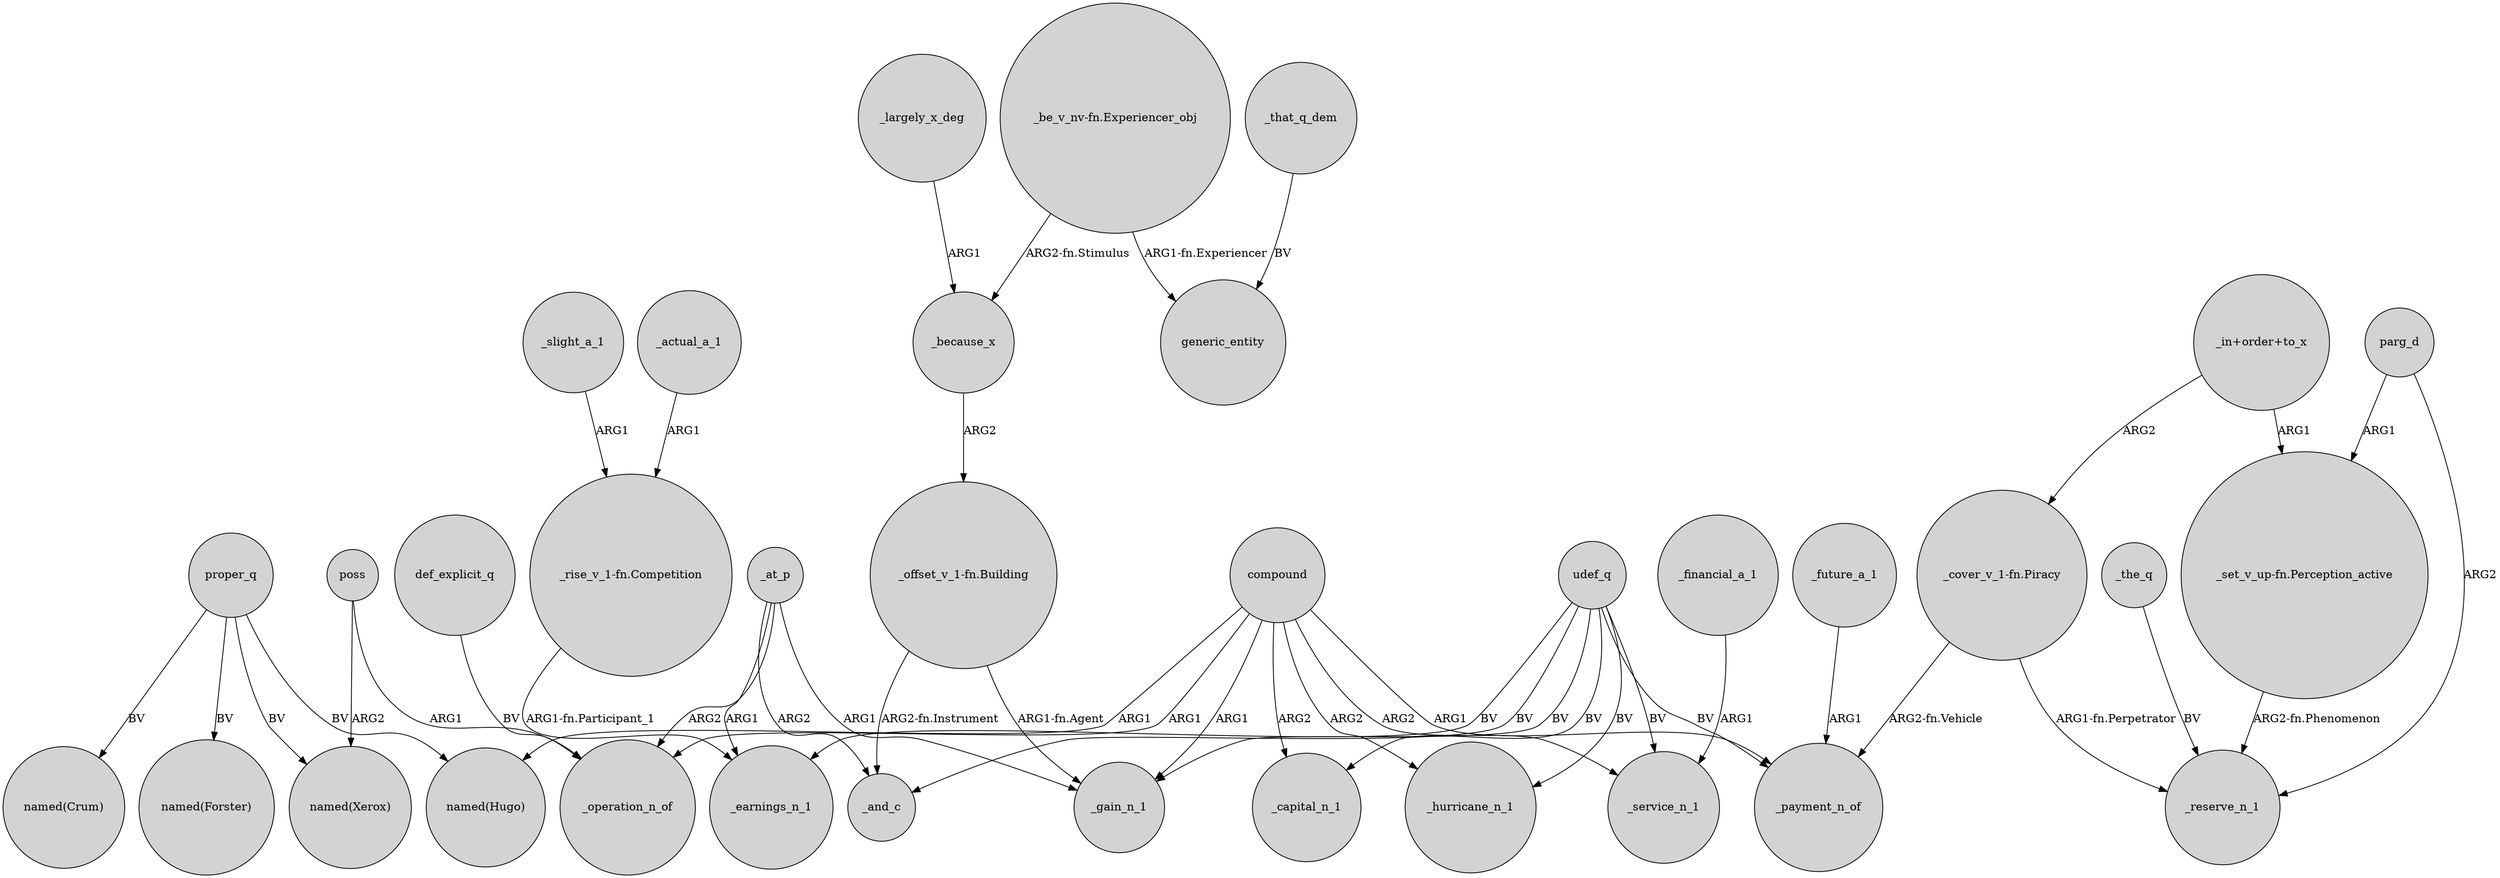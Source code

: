 digraph {
	node [shape=circle style=filled]
	udef_q -> _service_n_1 [label=BV]
	_at_p -> _earnings_n_1 [label=ARG1]
	compound -> _service_n_1 [label=ARG2]
	_the_q -> _reserve_n_1 [label=BV]
	compound -> "named(Hugo)" [label=ARG1]
	"_in+order+to_x" -> "_cover_v_1-fn.Piracy" [label=ARG2]
	proper_q -> "named(Crum)" [label=BV]
	_actual_a_1 -> "_rise_v_1-fn.Competition" [label=ARG1]
	_future_a_1 -> _payment_n_of [label=ARG1]
	_financial_a_1 -> _service_n_1 [label=ARG1]
	parg_d -> _reserve_n_1 [label=ARG2]
	compound -> _hurricane_n_1 [label=ARG2]
	proper_q -> "named(Xerox)" [label=BV]
	poss -> _operation_n_of [label=ARG1]
	proper_q -> "named(Hugo)" [label=BV]
	"_be_v_nv-fn.Experiencer_obj" -> _because_x [label="ARG2-fn.Stimulus"]
	_at_p -> _operation_n_of [label=ARG2]
	compound -> _operation_n_of [label=ARG1]
	"_cover_v_1-fn.Piracy" -> _reserve_n_1 [label="ARG1-fn.Perpetrator"]
	udef_q -> _and_c [label=BV]
	_at_p -> _and_c [label=ARG2]
	_at_p -> _gain_n_1 [label=ARG1]
	"_offset_v_1-fn.Building" -> _and_c [label="ARG2-fn.Instrument"]
	proper_q -> "named(Forster)" [label=BV]
	udef_q -> _earnings_n_1 [label=BV]
	udef_q -> _capital_n_1 [label=BV]
	"_rise_v_1-fn.Competition" -> _earnings_n_1 [label="ARG1-fn.Participant_1"]
	_slight_a_1 -> "_rise_v_1-fn.Competition" [label=ARG1]
	"_offset_v_1-fn.Building" -> _gain_n_1 [label="ARG1-fn.Agent"]
	udef_q -> _payment_n_of [label=BV]
	udef_q -> _hurricane_n_1 [label=BV]
	def_explicit_q -> _operation_n_of [label=BV]
	parg_d -> "_set_v_up-fn.Perception_active" [label=ARG1]
	poss -> "named(Xerox)" [label=ARG2]
	compound -> _capital_n_1 [label=ARG2]
	compound -> _gain_n_1 [label=ARG1]
	"_cover_v_1-fn.Piracy" -> _payment_n_of [label="ARG2-fn.Vehicle"]
	compound -> _payment_n_of [label=ARG1]
	"_set_v_up-fn.Perception_active" -> _reserve_n_1 [label="ARG2-fn.Phenomenon"]
	_that_q_dem -> generic_entity [label=BV]
	"_in+order+to_x" -> "_set_v_up-fn.Perception_active" [label=ARG1]
	"_be_v_nv-fn.Experiencer_obj" -> generic_entity [label="ARG1-fn.Experiencer"]
	_largely_x_deg -> _because_x [label=ARG1]
	udef_q -> _gain_n_1 [label=BV]
	_because_x -> "_offset_v_1-fn.Building" [label=ARG2]
}
